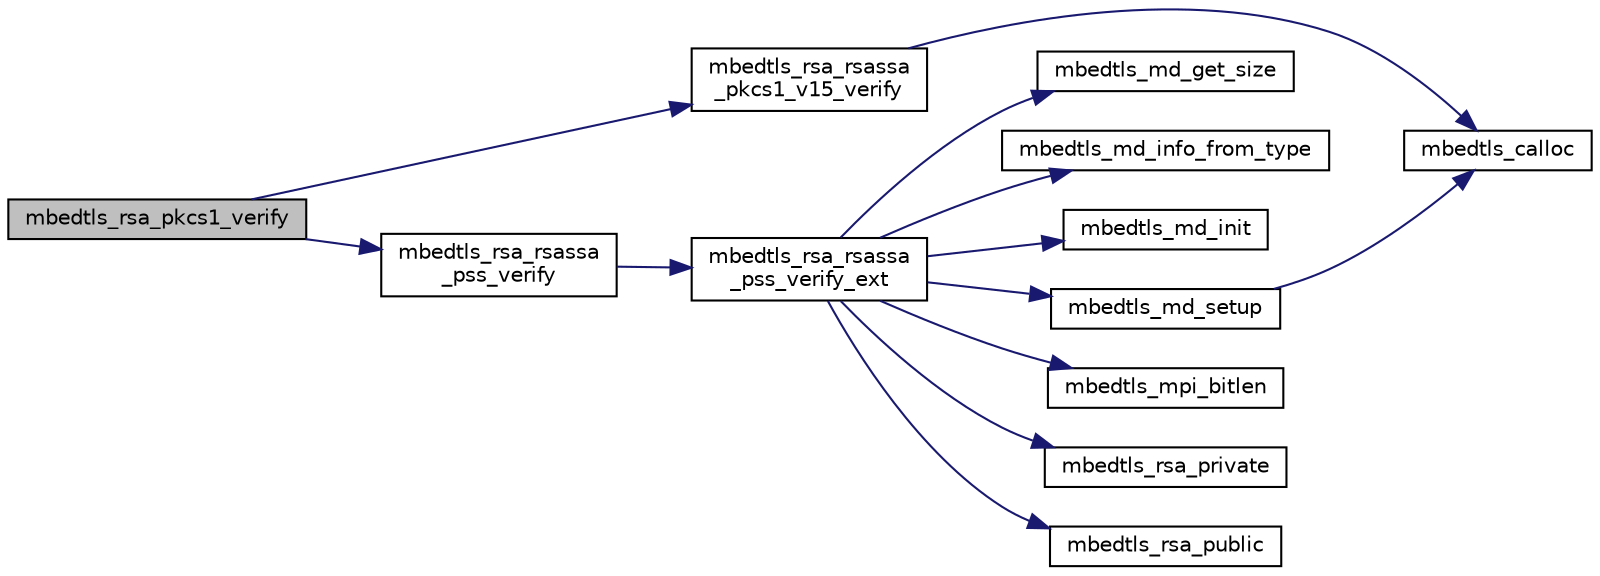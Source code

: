 digraph "mbedtls_rsa_pkcs1_verify"
{
 // LATEX_PDF_SIZE
  edge [fontname="Helvetica",fontsize="10",labelfontname="Helvetica",labelfontsize="10"];
  node [fontname="Helvetica",fontsize="10",shape=record];
  rankdir="LR";
  Node1 [label="mbedtls_rsa_pkcs1_verify",height=0.2,width=0.4,color="black", fillcolor="grey75", style="filled", fontcolor="black",tooltip="This function performs a public RSA operation and checks the message digest."];
  Node1 -> Node2 [color="midnightblue",fontsize="10",style="solid",fontname="Helvetica"];
  Node2 [label="mbedtls_rsa_rsassa\l_pkcs1_v15_verify",height=0.2,width=0.4,color="black", fillcolor="white", style="filled",URL="$d1/d81/rsa_8c.html#a27b1f6721bfe13049ebda58b0684f446",tooltip="This function performs a PKCS#1 v1.5 verification operation (RSASSA-PKCS1-v1_5-VERIFY)."];
  Node2 -> Node3 [color="midnightblue",fontsize="10",style="solid",fontname="Helvetica"];
  Node3 [label="mbedtls_calloc",height=0.2,width=0.4,color="black", fillcolor="white", style="filled",URL="$dc/d3f/platform_8c.html#a065dcb25fe2c4492a910bec761400ebe",tooltip=" "];
  Node1 -> Node4 [color="midnightblue",fontsize="10",style="solid",fontname="Helvetica"];
  Node4 [label="mbedtls_rsa_rsassa\l_pss_verify",height=0.2,width=0.4,color="black", fillcolor="white", style="filled",URL="$d1/d81/rsa_8c.html#a71b172ac54391d845ec163a20cbec09d",tooltip="This function performs a PKCS#1 v2.1 PSS verification operation (RSASSA-PSS-VERIFY)."];
  Node4 -> Node5 [color="midnightblue",fontsize="10",style="solid",fontname="Helvetica"];
  Node5 [label="mbedtls_rsa_rsassa\l_pss_verify_ext",height=0.2,width=0.4,color="black", fillcolor="white", style="filled",URL="$d1/d81/rsa_8c.html#ac7791a1e03b00651a844dc6f5f32aaaa",tooltip="This function performs a PKCS#1 v2.1 PSS verification operation (RSASSA-PSS-VERIFY)."];
  Node5 -> Node6 [color="midnightblue",fontsize="10",style="solid",fontname="Helvetica"];
  Node6 [label="mbedtls_md_get_size",height=0.2,width=0.4,color="black", fillcolor="white", style="filled",URL="$d1/d7e/md_8c.html#ae20f4ddcf2bbf2e59cafc6fab8c993d6",tooltip="This function extracts the message-digest size from the message-digest information structure."];
  Node5 -> Node7 [color="midnightblue",fontsize="10",style="solid",fontname="Helvetica"];
  Node7 [label="mbedtls_md_info_from_type",height=0.2,width=0.4,color="black", fillcolor="white", style="filled",URL="$d1/d7e/md_8c.html#aca53b51e0c8eb0e07c7eb4a3e6acfa0d",tooltip="This function returns the message-digest information associated with the given digest type."];
  Node5 -> Node8 [color="midnightblue",fontsize="10",style="solid",fontname="Helvetica"];
  Node8 [label="mbedtls_md_init",height=0.2,width=0.4,color="black", fillcolor="white", style="filled",URL="$d1/d7e/md_8c.html#ad8b02927ca10552e3cbf293fa8c10e24",tooltip="This function initializes a message-digest context without binding it to a particular message-digest ..."];
  Node5 -> Node9 [color="midnightblue",fontsize="10",style="solid",fontname="Helvetica"];
  Node9 [label="mbedtls_md_setup",height=0.2,width=0.4,color="black", fillcolor="white", style="filled",URL="$d1/d7e/md_8c.html#a1b858111212997b90bd7d2c71010a7ec",tooltip="This function selects the message digest algorithm to use, and allocates internal structures."];
  Node9 -> Node3 [color="midnightblue",fontsize="10",style="solid",fontname="Helvetica"];
  Node5 -> Node10 [color="midnightblue",fontsize="10",style="solid",fontname="Helvetica"];
  Node10 [label="mbedtls_mpi_bitlen",height=0.2,width=0.4,color="black", fillcolor="white", style="filled",URL="$d1/dcc/bignum_8c.html#a681ab2710d044c0cb091b6497c6ed395",tooltip="Return the number of bits up to and including the most significant bit of value 1."];
  Node5 -> Node11 [color="midnightblue",fontsize="10",style="solid",fontname="Helvetica"];
  Node11 [label="mbedtls_rsa_private",height=0.2,width=0.4,color="black", fillcolor="white", style="filled",URL="$d1/d81/rsa_8c.html#a3e016741ddaa354916ade4d48e9a0965",tooltip="This function performs an RSA private key operation."];
  Node5 -> Node12 [color="midnightblue",fontsize="10",style="solid",fontname="Helvetica"];
  Node12 [label="mbedtls_rsa_public",height=0.2,width=0.4,color="black", fillcolor="white", style="filled",URL="$d1/d81/rsa_8c.html#a9db0f76aff9a6ce179b6fbe329bf5569",tooltip="This function performs an RSA public key operation."];
}
